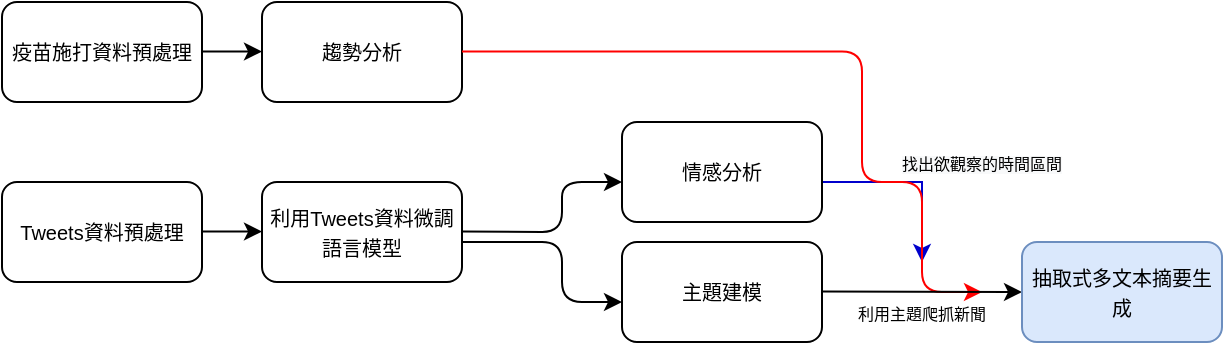 <mxfile version="14.1.8" type="device"><diagram id="qSNNof2FQXNSukZFxscp" name="Page-1"><mxGraphModel dx="632" dy="470" grid="1" gridSize="10" guides="1" tooltips="1" connect="1" arrows="1" fold="1" page="1" pageScale="1" pageWidth="850" pageHeight="1100" math="0" shadow="0"><root><mxCell id="0"/><mxCell id="1" parent="0"/><mxCell id="ku-XeXN46qcVl65XLqew-1" value="&lt;span style=&quot;font-size: 10px&quot;&gt;Tweets資料預處理&lt;/span&gt;" style="rounded=1;whiteSpace=wrap;html=1;" parent="1" vertex="1"><mxGeometry y="290" width="100" height="50" as="geometry"/></mxCell><mxCell id="ku-XeXN46qcVl65XLqew-2" value="" style="endArrow=classic;html=1;" parent="1" edge="1"><mxGeometry width="50" height="50" relative="1" as="geometry"><mxPoint x="230" y="314.71" as="sourcePoint"/><mxPoint x="310" y="290" as="targetPoint"/><Array as="points"><mxPoint x="280" y="315"/><mxPoint x="280" y="290"/></Array></mxGeometry></mxCell><mxCell id="ku-XeXN46qcVl65XLqew-21" style="edgeStyle=orthogonalEdgeStyle;rounded=0;orthogonalLoop=1;jettySize=auto;html=1;strokeColor=#0000CC;" parent="1" source="ku-XeXN46qcVl65XLqew-4" edge="1"><mxGeometry relative="1" as="geometry"><mxPoint x="460" y="330" as="targetPoint"/><Array as="points"><mxPoint x="460" y="290"/><mxPoint x="460" y="320"/></Array></mxGeometry></mxCell><mxCell id="ku-XeXN46qcVl65XLqew-4" value="&lt;font style=&quot;font-size: 10px&quot;&gt;情感分析&lt;/font&gt;" style="rounded=1;whiteSpace=wrap;html=1;" parent="1" vertex="1"><mxGeometry x="310" y="260" width="100" height="50" as="geometry"/></mxCell><mxCell id="ku-XeXN46qcVl65XLqew-5" value="" style="endArrow=classic;html=1;edgeStyle=orthogonalEdgeStyle;" parent="1" edge="1"><mxGeometry width="50" height="50" relative="1" as="geometry"><mxPoint x="230" y="320" as="sourcePoint"/><mxPoint x="310" y="350" as="targetPoint"/><Array as="points"><mxPoint x="280" y="320"/><mxPoint x="280" y="350"/></Array></mxGeometry></mxCell><mxCell id="ku-XeXN46qcVl65XLqew-6" value="&lt;font style=&quot;font-size: 10px&quot;&gt;主題建模&lt;/font&gt;" style="rounded=1;whiteSpace=wrap;html=1;" parent="1" vertex="1"><mxGeometry x="310" y="320" width="100" height="50" as="geometry"/></mxCell><mxCell id="ku-XeXN46qcVl65XLqew-8" value="&lt;span style=&quot;font-size: 10px&quot;&gt;疫苗施打資料預處理&lt;/span&gt;" style="rounded=1;whiteSpace=wrap;html=1;" parent="1" vertex="1"><mxGeometry y="200" width="100" height="50" as="geometry"/></mxCell><mxCell id="ku-XeXN46qcVl65XLqew-9" value="&lt;font style=&quot;font-size: 10px&quot;&gt;利用Tweets資料微調語言模型&lt;/font&gt;" style="rounded=1;whiteSpace=wrap;html=1;" parent="1" vertex="1"><mxGeometry x="130" y="290" width="100" height="50" as="geometry"/></mxCell><mxCell id="ku-XeXN46qcVl65XLqew-11" value="" style="endArrow=classic;html=1;" parent="1" edge="1"><mxGeometry width="50" height="50" relative="1" as="geometry"><mxPoint x="100" y="314.8" as="sourcePoint"/><mxPoint x="130" y="314.8" as="targetPoint"/></mxGeometry></mxCell><mxCell id="ku-XeXN46qcVl65XLqew-14" value="" style="endArrow=classic;html=1;" parent="1" edge="1"><mxGeometry width="50" height="50" relative="1" as="geometry"><mxPoint x="100" y="224.8" as="sourcePoint"/><mxPoint x="130" y="224.8" as="targetPoint"/></mxGeometry></mxCell><mxCell id="ku-XeXN46qcVl65XLqew-15" value="&lt;font style=&quot;font-size: 10px&quot;&gt;趨勢分析&lt;/font&gt;" style="rounded=1;whiteSpace=wrap;html=1;" parent="1" vertex="1"><mxGeometry x="130" y="200" width="100" height="50" as="geometry"/></mxCell><mxCell id="ku-XeXN46qcVl65XLqew-16" value="" style="endArrow=classic;html=1;edgeStyle=orthogonalEdgeStyle;strokeColor=#FF0000;" parent="1" edge="1"><mxGeometry width="50" height="50" relative="1" as="geometry"><mxPoint x="230" y="224.8" as="sourcePoint"/><mxPoint x="490" y="345" as="targetPoint"/><Array as="points"><mxPoint x="430" y="225"/><mxPoint x="430" y="290"/><mxPoint x="460" y="290"/><mxPoint x="460" y="345"/></Array></mxGeometry></mxCell><mxCell id="ku-XeXN46qcVl65XLqew-17" value="" style="endArrow=classic;html=1;" parent="1" edge="1"><mxGeometry width="50" height="50" relative="1" as="geometry"><mxPoint x="410" y="344.8" as="sourcePoint"/><mxPoint x="510" y="345" as="targetPoint"/></mxGeometry></mxCell><mxCell id="ku-XeXN46qcVl65XLqew-19" value="&lt;span style=&quot;font-size: 8px&quot;&gt;利用主題爬抓新聞&lt;/span&gt;" style="text;html=1;strokeColor=none;fillColor=none;align=center;verticalAlign=middle;whiteSpace=wrap;rounded=0;" parent="1" vertex="1"><mxGeometry x="390" y="350" width="140" height="10" as="geometry"/></mxCell><mxCell id="ku-XeXN46qcVl65XLqew-20" value="&lt;span style=&quot;font-size: 10px&quot;&gt;抽取式多文本摘要生成&lt;/span&gt;" style="rounded=1;whiteSpace=wrap;html=1;fillColor=#dae8fc;strokeColor=#6c8ebf;" parent="1" vertex="1"><mxGeometry x="510" y="320" width="100" height="50" as="geometry"/></mxCell><mxCell id="nfeAMJeKmQn4wg8nLgmm-2" value="&lt;span style=&quot;color: rgb(0 , 0 , 0) ; font-family: &amp;#34;helvetica&amp;#34; ; font-size: 8px ; font-style: normal ; font-weight: 400 ; letter-spacing: normal ; text-align: center ; text-indent: 0px ; text-transform: none ; word-spacing: 0px ; background-color: rgb(248 , 249 , 250) ; display: inline ; float: none&quot;&gt;找出欲觀察的時間區間&lt;/span&gt;" style="text;html=1;strokeColor=none;fillColor=none;align=center;verticalAlign=middle;whiteSpace=wrap;rounded=0;" parent="1" vertex="1"><mxGeometry x="400" y="270" width="180" height="20" as="geometry"/></mxCell></root></mxGraphModel></diagram></mxfile>